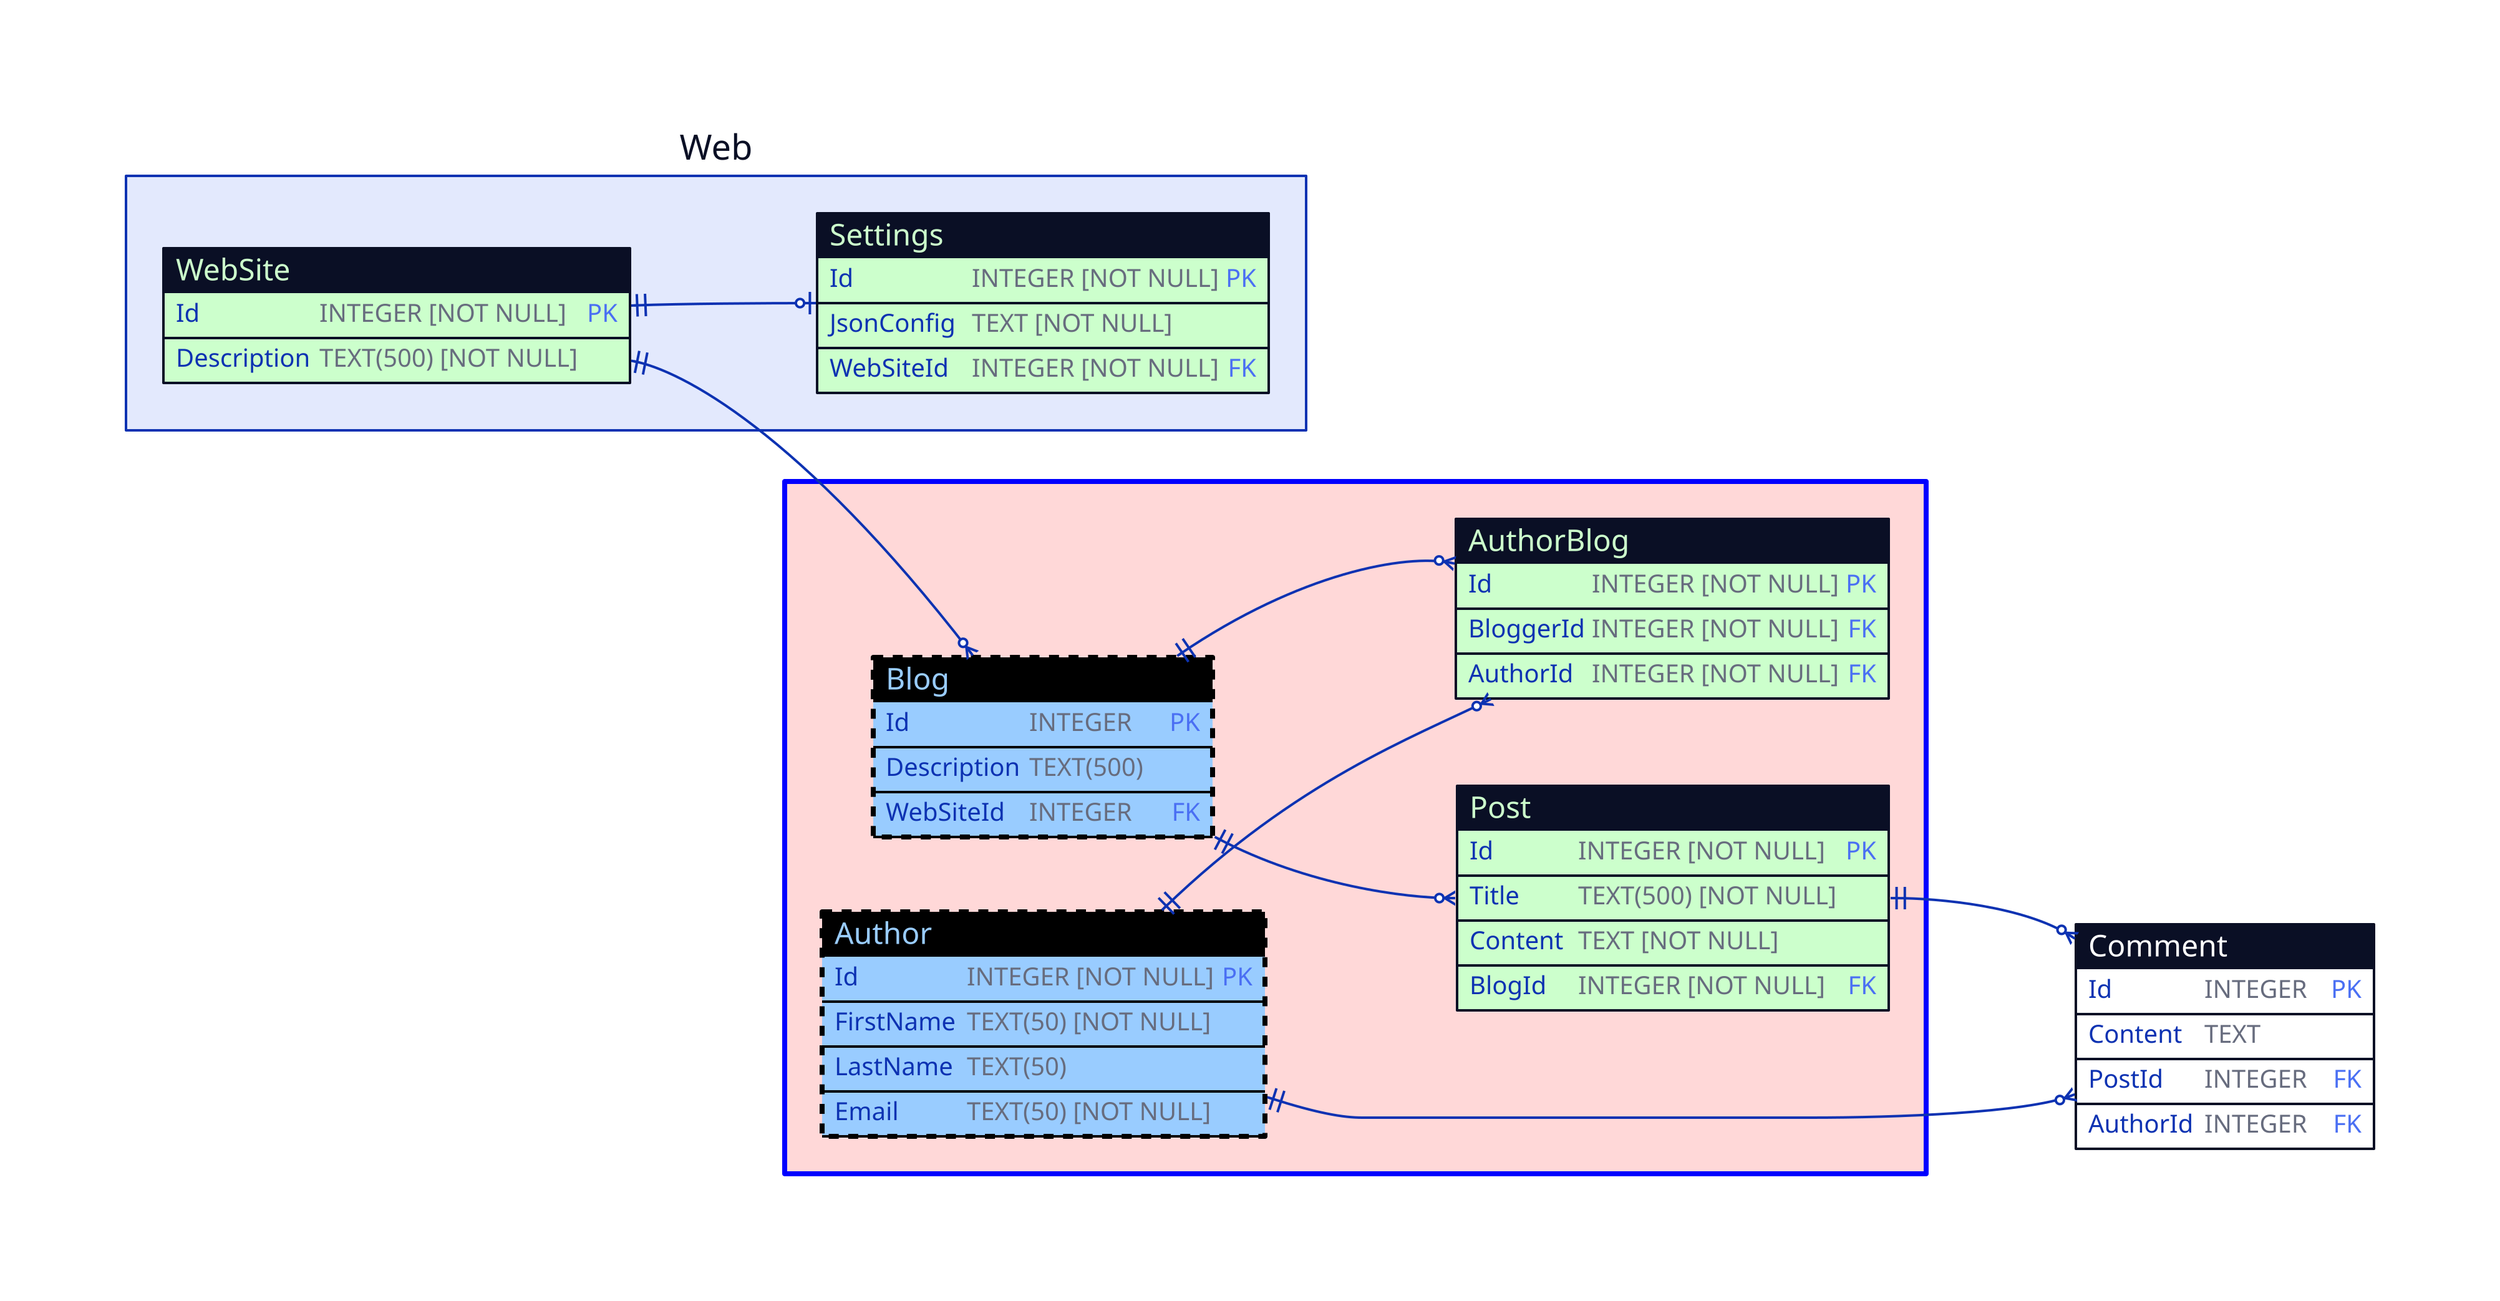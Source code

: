 direction: right

web: Web

blog: "" {
  style: {
    fill: \#ffd8d8
    stroke: blue
    stroke-width: 4
  }
}

blog.Author: {
  shape: sql_table

  style: {
    fill: black
    stroke: \#99ccff
    stroke-width: 4
    stroke-dash: 2
  }

  Id: INTEGER \[NOT NULL\] {constraint: primary_key}
  FirstName: TEXT(50) \[NOT NULL\]
  LastName: TEXT(50)
  Email: TEXT(50) \[NOT NULL\]
}

blog.AuthorBlog: {
  shape: sql_table

  style: {
    stroke: \#ccffcc
  }

  Id: INTEGER \[NOT NULL\] {constraint: primary_key}
  BloggerId: INTEGER \[NOT NULL\] {constraint: foreign_key}
  AuthorId: INTEGER \[NOT NULL\] {constraint: foreign_key}
}

blog.Blog: {
  shape: sql_table

  style: {
    fill: black
    stroke: \#99ccff
    stroke-width: 4
    stroke-dash: 2
  }

  Id: INTEGER {constraint: primary_key}
  Description: TEXT(500)
  WebSiteId: INTEGER {constraint: foreign_key}
}

Comment: {
  shape: sql_table

  Id: INTEGER {constraint: primary_key}
  Content: TEXT
  PostId: INTEGER {constraint: foreign_key}
  AuthorId: INTEGER {constraint: foreign_key}
}

blog.Post: {
  shape: sql_table

  style: {
    stroke: \#ccffcc
  }

  Id: INTEGER \[NOT NULL\] {constraint: primary_key}
  Title: TEXT(500) \[NOT NULL\]
  Content: TEXT \[NOT NULL\]
  BlogId: INTEGER \[NOT NULL\] {constraint: foreign_key}
}

web.Settings: {
  shape: sql_table

  style: {
    stroke: \#ccffcc
  }

  Id: INTEGER \[NOT NULL\] {constraint: primary_key}
  JsonConfig: TEXT \[NOT NULL\]
  WebSiteId: INTEGER \[NOT NULL\] {constraint: foreign_key}
}

web.WebSite: {
  shape: sql_table

  style: {
    stroke: \#ccffcc
  }

  Id: INTEGER \[NOT NULL\] {constraint: primary_key}
  Description: TEXT(500) \[NOT NULL\]
}

blog.Blog.Id <-> blog.AuthorBlog.BloggerId: {
  source-arrowhead: {
    shape: cf-one-required
  }
  target-arrowhead: {
    shape: cf-many
  }
  style: {
    font-size: 18
    font-color: blue
    bold: true
  }
}

blog.Author.Id <-> blog.AuthorBlog.AuthorId: {
  source-arrowhead: {
    shape: cf-one-required
  }
  target-arrowhead: {
    shape: cf-many
  }
  style: {
    font-size: 18
    font-color: blue
    bold: true
  }
}

web.WebSite.Id <-> blog.Blog.WebSiteId: {
  source-arrowhead: {
    shape: cf-one-required
  }
  target-arrowhead: {
    shape: cf-many
  }
  style: {
    font-size: 18
    font-color: blue
    bold: true
  }
}

blog.Post.Id <-> Comment.PostId: {
  source-arrowhead: {
    shape: cf-one-required
  }
  target-arrowhead: {
    shape: cf-many
  }
  style: {
    font-size: 18
    font-color: blue
    bold: true
  }
}

blog.Author.Id <-> Comment.AuthorId: {
  source-arrowhead: {
    shape: cf-one-required
  }
  target-arrowhead: {
    shape: cf-many
  }
  style: {
    font-size: 18
    font-color: blue
    bold: true
  }
}

blog.Blog.Id <-> blog.Post.BlogId: {
  source-arrowhead: {
    shape: cf-one-required
  }
  target-arrowhead: {
    shape: cf-many
  }
  style: {
    font-size: 18
    font-color: blue
    bold: true
  }
}

web.WebSite.Id <-> web.Settings.WebSiteId: {
  source-arrowhead: {
    shape: cf-one-required
  }
  target-arrowhead: {
    shape: cf-one
  }
  style: {
    font-size: 18
    font-color: blue
    bold: true
  }
}
